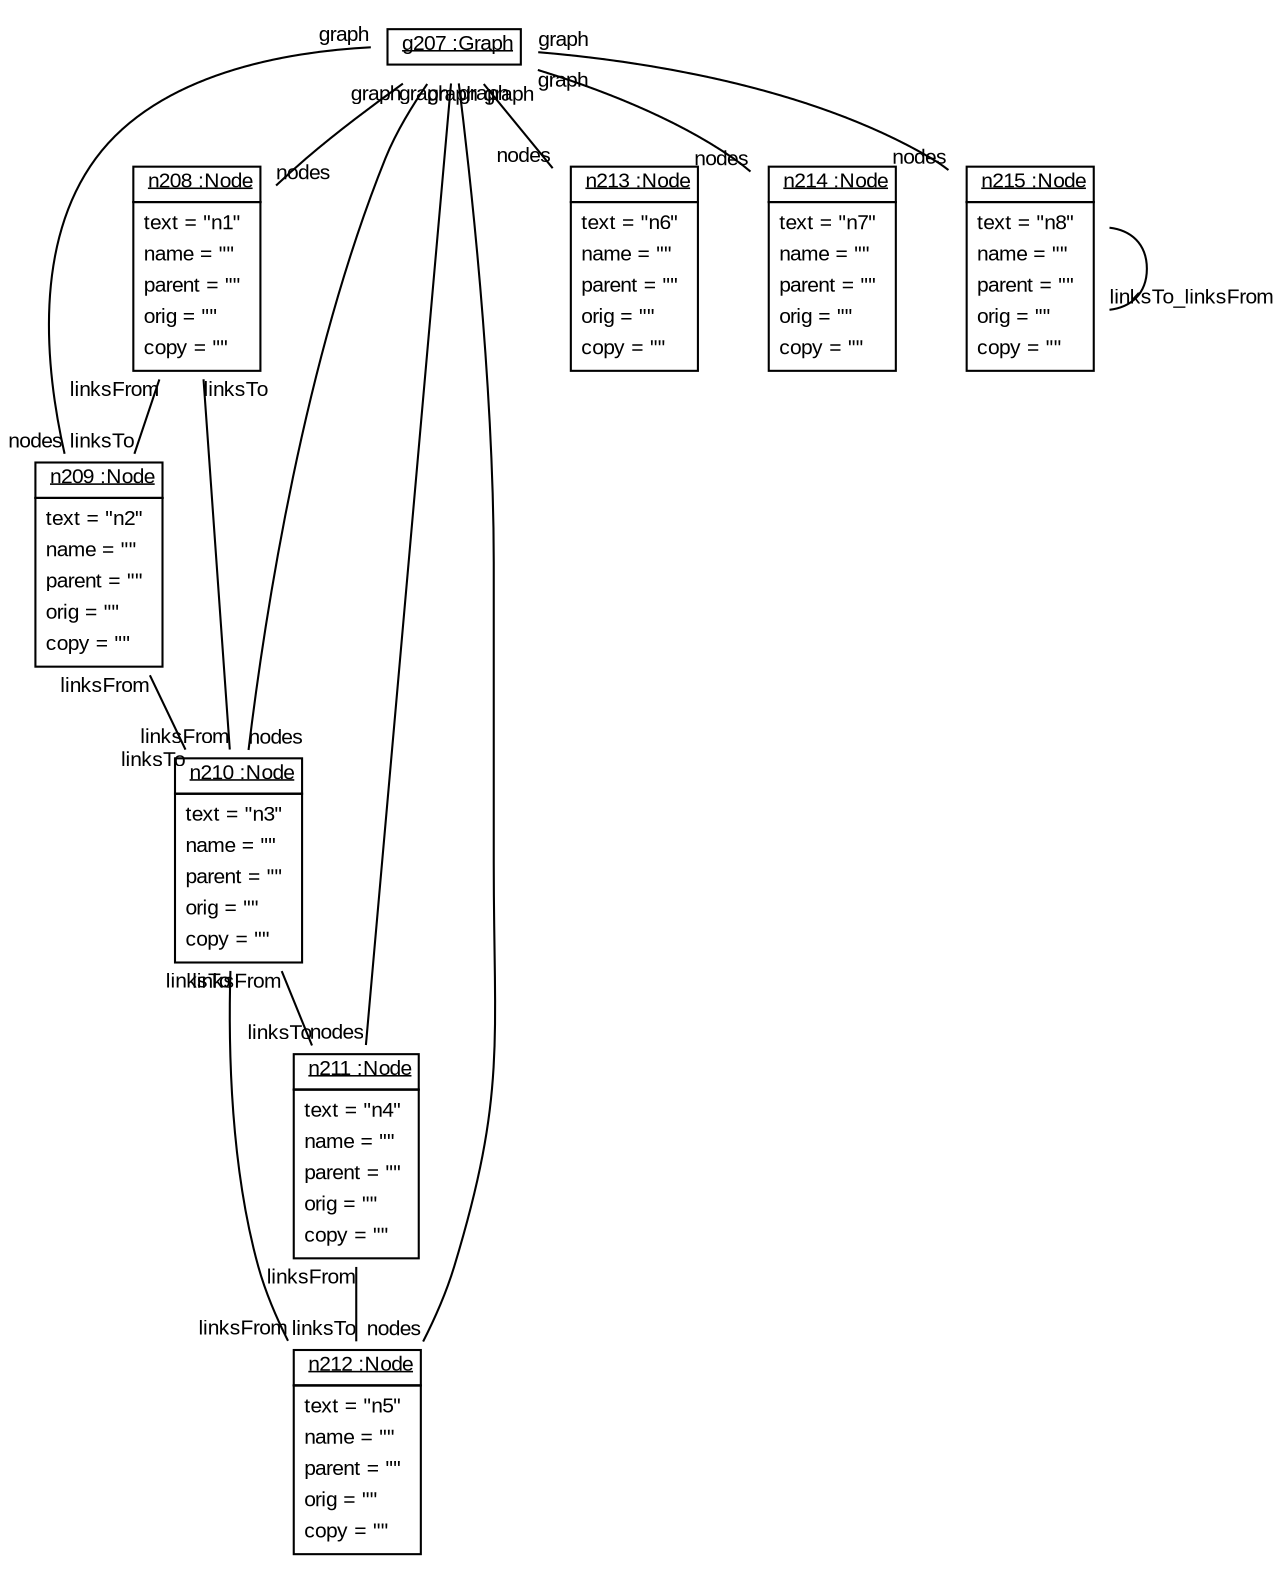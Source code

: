 graph ObjectDiagram {
   node [shape = none, fontsize = 10, fontname = "Arial"];
   edge [fontsize = 10, fontname = "Arial"];
   compound=true;

g207 [label=<<table border='0' cellborder='1' cellspacing='0'> <tr> <td href="../examples/org/sdmlib/examples/helloworld/model/Graph.java"> <u>g207 :Graph</u></td></tr></table>>];
n208 [label=<<table border='0' cellborder='1' cellspacing='0'> <tr> <td href="../examples/org/sdmlib/examples/helloworld/model/Node.java"> <u>n208 :Node</u></td></tr><tr><td><table border='0' cellborder='0' cellspacing='0'><tr><td align='left'>text = "n1"</td></tr><tr><td align='left'>name = ""</td></tr><tr><td align='left'>parent = ""</td></tr><tr><td align='left'>orig = ""</td></tr><tr><td align='left'>copy = ""</td></tr></table></td></tr></table>>];
n209 [label=<<table border='0' cellborder='1' cellspacing='0'> <tr> <td href="../examples/org/sdmlib/examples/helloworld/model/Node.java"> <u>n209 :Node</u></td></tr><tr><td><table border='0' cellborder='0' cellspacing='0'><tr><td align='left'>text = "n2"</td></tr><tr><td align='left'>name = ""</td></tr><tr><td align='left'>parent = ""</td></tr><tr><td align='left'>orig = ""</td></tr><tr><td align='left'>copy = ""</td></tr></table></td></tr></table>>];
n210 [label=<<table border='0' cellborder='1' cellspacing='0'> <tr> <td href="../examples/org/sdmlib/examples/helloworld/model/Node.java"> <u>n210 :Node</u></td></tr><tr><td><table border='0' cellborder='0' cellspacing='0'><tr><td align='left'>text = "n3"</td></tr><tr><td align='left'>name = ""</td></tr><tr><td align='left'>parent = ""</td></tr><tr><td align='left'>orig = ""</td></tr><tr><td align='left'>copy = ""</td></tr></table></td></tr></table>>];
n211 [label=<<table border='0' cellborder='1' cellspacing='0'> <tr> <td href="../examples/org/sdmlib/examples/helloworld/model/Node.java"> <u>n211 :Node</u></td></tr><tr><td><table border='0' cellborder='0' cellspacing='0'><tr><td align='left'>text = "n4"</td></tr><tr><td align='left'>name = ""</td></tr><tr><td align='left'>parent = ""</td></tr><tr><td align='left'>orig = ""</td></tr><tr><td align='left'>copy = ""</td></tr></table></td></tr></table>>];
n212 [label=<<table border='0' cellborder='1' cellspacing='0'> <tr> <td href="../examples/org/sdmlib/examples/helloworld/model/Node.java"> <u>n212 :Node</u></td></tr><tr><td><table border='0' cellborder='0' cellspacing='0'><tr><td align='left'>text = "n5"</td></tr><tr><td align='left'>name = ""</td></tr><tr><td align='left'>parent = ""</td></tr><tr><td align='left'>orig = ""</td></tr><tr><td align='left'>copy = ""</td></tr></table></td></tr></table>>];
n213 [label=<<table border='0' cellborder='1' cellspacing='0'> <tr> <td href="../examples/org/sdmlib/examples/helloworld/model/Node.java"> <u>n213 :Node</u></td></tr><tr><td><table border='0' cellborder='0' cellspacing='0'><tr><td align='left'>text = "n6"</td></tr><tr><td align='left'>name = ""</td></tr><tr><td align='left'>parent = ""</td></tr><tr><td align='left'>orig = ""</td></tr><tr><td align='left'>copy = ""</td></tr></table></td></tr></table>>];
n214 [label=<<table border='0' cellborder='1' cellspacing='0'> <tr> <td href="../examples/org/sdmlib/examples/helloworld/model/Node.java"> <u>n214 :Node</u></td></tr><tr><td><table border='0' cellborder='0' cellspacing='0'><tr><td align='left'>text = "n7"</td></tr><tr><td align='left'>name = ""</td></tr><tr><td align='left'>parent = ""</td></tr><tr><td align='left'>orig = ""</td></tr><tr><td align='left'>copy = ""</td></tr></table></td></tr></table>>];
n215 [label=<<table border='0' cellborder='1' cellspacing='0'> <tr> <td href="../examples/org/sdmlib/examples/helloworld/model/Node.java"> <u>n215 :Node</u></td></tr><tr><td><table border='0' cellborder='0' cellspacing='0'><tr><td align='left'>text = "n8"</td></tr><tr><td align='left'>name = ""</td></tr><tr><td align='left'>parent = ""</td></tr><tr><td align='left'>orig = ""</td></tr><tr><td align='left'>copy = ""</td></tr></table></td></tr></table>>];

g207 -- n208 [headlabel = "nodes" taillabel = "graph"];
g207 -- n209 [headlabel = "nodes" taillabel = "graph"];
g207 -- n210 [headlabel = "nodes" taillabel = "graph"];
g207 -- n211 [headlabel = "nodes" taillabel = "graph"];
g207 -- n212 [headlabel = "nodes" taillabel = "graph"];
g207 -- n213 [headlabel = "nodes" taillabel = "graph"];
g207 -- n214 [headlabel = "nodes" taillabel = "graph"];
g207 -- n215 [headlabel = "nodes" taillabel = "graph"];
n208 -- n209 [headlabel = "linksTo" taillabel = "linksFrom"];
n208 -- n210 [headlabel = "linksFrom" taillabel = "linksTo"];
n209 -- n210 [headlabel = "linksTo" taillabel = "linksFrom"];
n210 -- n211 [headlabel = "linksTo" taillabel = "linksFrom"];
n210 -- n212 [headlabel = "linksFrom" taillabel = "linksTo"];
n211 -- n212 [headlabel = "linksTo" taillabel = "linksFrom"];
n215 -- n215 [headlabel = "linksTo_linksFrom" taillabel = ""];
}
